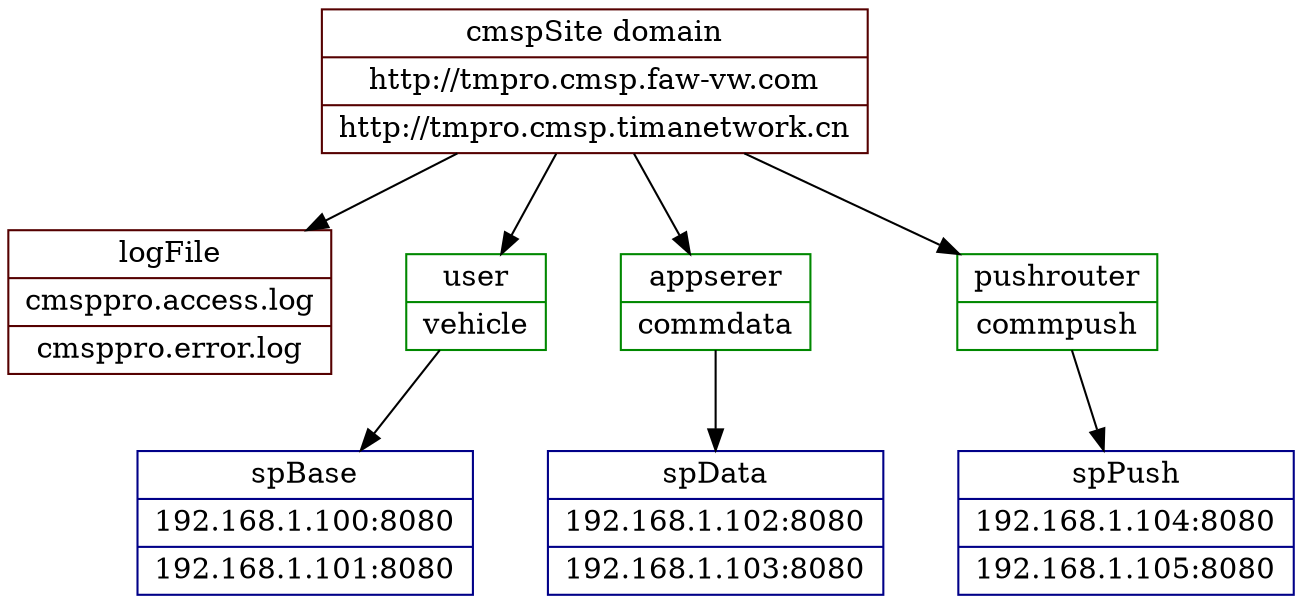 digraph ws {
    nodesep = .5;
    //rankdir = LR;    //指定绘图的方向 (LR从左到右绘制)

    node[shape=record, width=.1, height=.1];
    //site domain
    node[color="#550000"];
    site[label="{cmspSite domain
    | http://tmpro.cmsp.faw-vw.com 
    | http://tmpro.cmsp.timanetwork.cn}
    "];

	//logs
	logs[label="{logFile|cmsppro.access.log|cmsppro.error.log}"]


    //locations
    node[color="#008800"];
    uri1[label="{user|vehicle}"];
    uri2[label="{appserer|commdata}"];
    uri3[label="{pushrouter|commpush}"];
    
    //Upstreams
    node[color="#000088"];
    spBase[label="{spBase|192.168.1.100:8080|192.168.1.101:8080}"]
    spData[label="{spData|192.168.1.102:8080|192.168.1.103:8080}"]
    spPush[label="{spPush|192.168.1.104:8080|192.168.1.105:8080}"]

    //links
    site -> {logs,uri1,uri2,uri3};
    uri1 -> spBase;
    uri2 -> spData;
    uri3 -> spPush;
}

